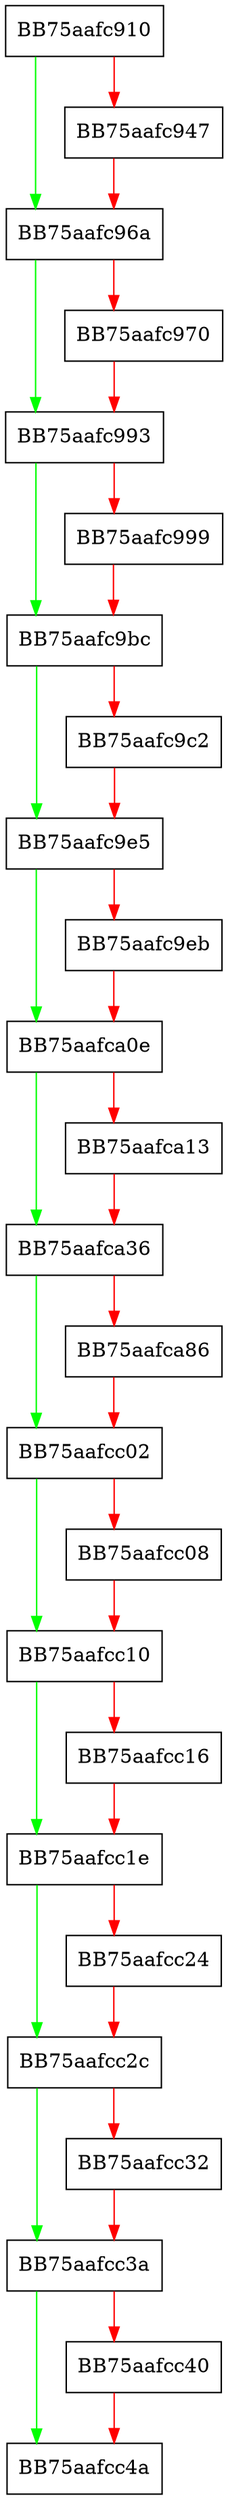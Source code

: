 digraph lmp_FillGlobalMPEngineTables {
  node [shape="box"];
  graph [splines=ortho];
  BB75aafc910 -> BB75aafc96a [color="green"];
  BB75aafc910 -> BB75aafc947 [color="red"];
  BB75aafc947 -> BB75aafc96a [color="red"];
  BB75aafc96a -> BB75aafc993 [color="green"];
  BB75aafc96a -> BB75aafc970 [color="red"];
  BB75aafc970 -> BB75aafc993 [color="red"];
  BB75aafc993 -> BB75aafc9bc [color="green"];
  BB75aafc993 -> BB75aafc999 [color="red"];
  BB75aafc999 -> BB75aafc9bc [color="red"];
  BB75aafc9bc -> BB75aafc9e5 [color="green"];
  BB75aafc9bc -> BB75aafc9c2 [color="red"];
  BB75aafc9c2 -> BB75aafc9e5 [color="red"];
  BB75aafc9e5 -> BB75aafca0e [color="green"];
  BB75aafc9e5 -> BB75aafc9eb [color="red"];
  BB75aafc9eb -> BB75aafca0e [color="red"];
  BB75aafca0e -> BB75aafca36 [color="green"];
  BB75aafca0e -> BB75aafca13 [color="red"];
  BB75aafca13 -> BB75aafca36 [color="red"];
  BB75aafca36 -> BB75aafcc02 [color="green"];
  BB75aafca36 -> BB75aafca86 [color="red"];
  BB75aafca86 -> BB75aafcc02 [color="red"];
  BB75aafcc02 -> BB75aafcc10 [color="green"];
  BB75aafcc02 -> BB75aafcc08 [color="red"];
  BB75aafcc08 -> BB75aafcc10 [color="red"];
  BB75aafcc10 -> BB75aafcc1e [color="green"];
  BB75aafcc10 -> BB75aafcc16 [color="red"];
  BB75aafcc16 -> BB75aafcc1e [color="red"];
  BB75aafcc1e -> BB75aafcc2c [color="green"];
  BB75aafcc1e -> BB75aafcc24 [color="red"];
  BB75aafcc24 -> BB75aafcc2c [color="red"];
  BB75aafcc2c -> BB75aafcc3a [color="green"];
  BB75aafcc2c -> BB75aafcc32 [color="red"];
  BB75aafcc32 -> BB75aafcc3a [color="red"];
  BB75aafcc3a -> BB75aafcc4a [color="green"];
  BB75aafcc3a -> BB75aafcc40 [color="red"];
  BB75aafcc40 -> BB75aafcc4a [color="red"];
}